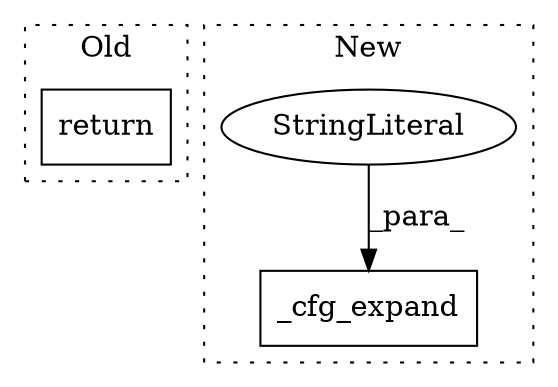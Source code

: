 digraph G {
subgraph cluster0 {
1 [label="return" a="41" s="6316" l="7" shape="box"];
label = "Old";
style="dotted";
}
subgraph cluster1 {
2 [label="_cfg_expand" a="32" s="21120,21147" l="12,1" shape="box"];
3 [label="StringLiteral" a="45" s="21132" l="15" shape="ellipse"];
label = "New";
style="dotted";
}
3 -> 2 [label="_para_"];
}